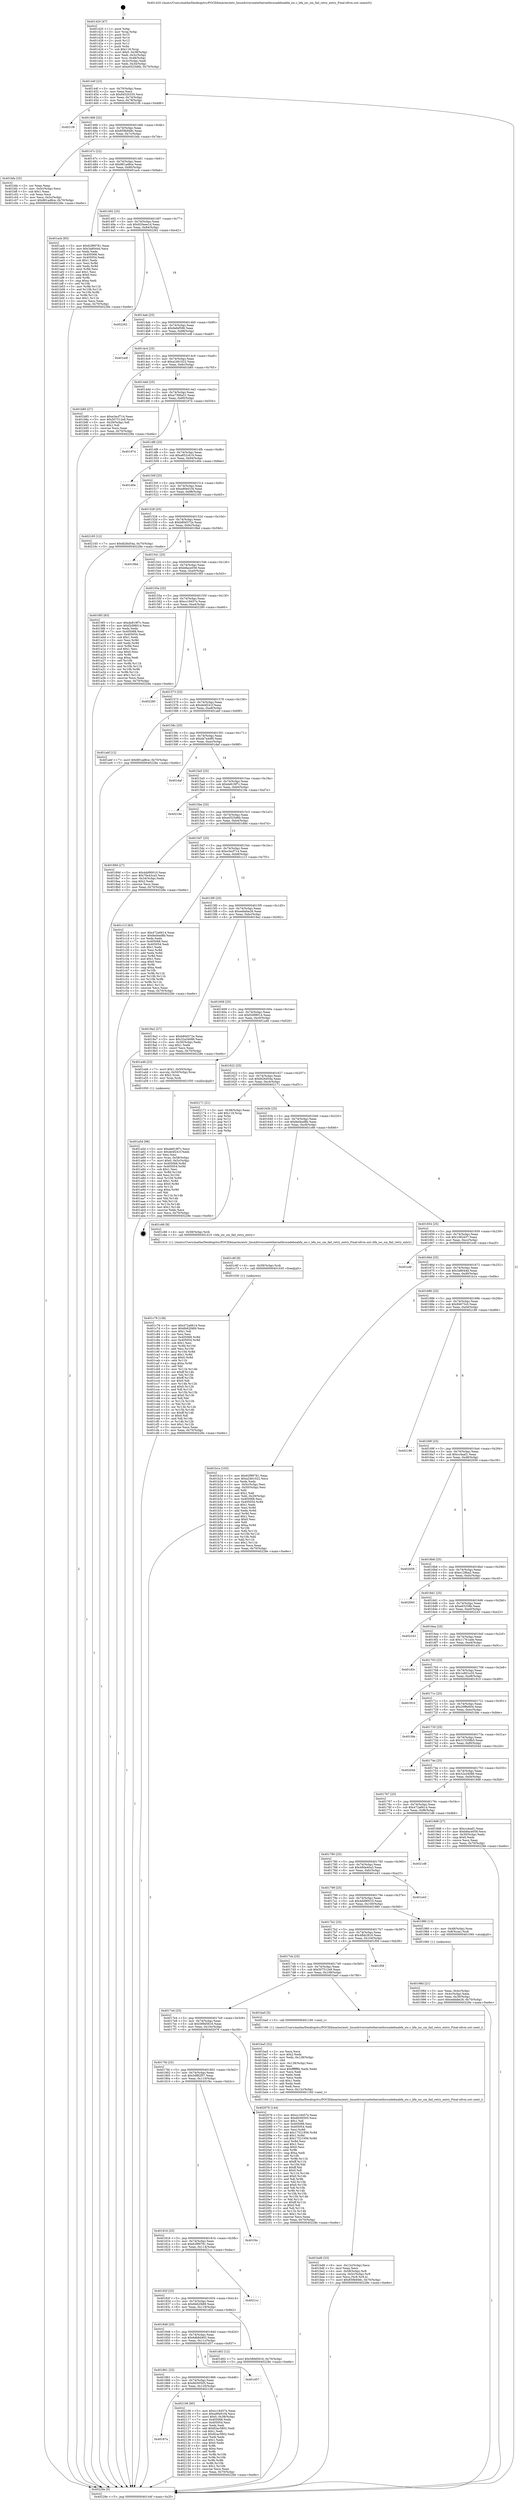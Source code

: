 digraph "0x401420" {
  label = "0x401420 (/mnt/c/Users/mathe/Desktop/tcc/POCII/binaries/extr_linuxdriversnetethernetbrocadebnabfa_ioc.c_bfa_ioc_sm_fail_retry_entry_Final-ollvm.out::main(0))"
  labelloc = "t"
  node[shape=record]

  Entry [label="",width=0.3,height=0.3,shape=circle,fillcolor=black,style=filled]
  "0x40144f" [label="{
     0x40144f [23]\l
     | [instrs]\l
     &nbsp;&nbsp;0x40144f \<+3\>: mov -0x70(%rbp),%eax\l
     &nbsp;&nbsp;0x401452 \<+2\>: mov %eax,%ecx\l
     &nbsp;&nbsp;0x401454 \<+6\>: sub $0x84520335,%ecx\l
     &nbsp;&nbsp;0x40145a \<+3\>: mov %eax,-0x74(%rbp)\l
     &nbsp;&nbsp;0x40145d \<+3\>: mov %ecx,-0x78(%rbp)\l
     &nbsp;&nbsp;0x401460 \<+6\>: je 00000000004021f6 \<main+0xdd6\>\l
  }"]
  "0x4021f6" [label="{
     0x4021f6\l
  }", style=dashed]
  "0x401466" [label="{
     0x401466 [22]\l
     | [instrs]\l
     &nbsp;&nbsp;0x401466 \<+5\>: jmp 000000000040146b \<main+0x4b\>\l
     &nbsp;&nbsp;0x40146b \<+3\>: mov -0x74(%rbp),%eax\l
     &nbsp;&nbsp;0x40146e \<+5\>: sub $0x859b948c,%eax\l
     &nbsp;&nbsp;0x401473 \<+3\>: mov %eax,-0x7c(%rbp)\l
     &nbsp;&nbsp;0x401476 \<+6\>: je 0000000000401bfa \<main+0x7da\>\l
  }"]
  Exit [label="",width=0.3,height=0.3,shape=circle,fillcolor=black,style=filled,peripheries=2]
  "0x401bfa" [label="{
     0x401bfa [25]\l
     | [instrs]\l
     &nbsp;&nbsp;0x401bfa \<+2\>: xor %eax,%eax\l
     &nbsp;&nbsp;0x401bfc \<+3\>: mov -0x5c(%rbp),%ecx\l
     &nbsp;&nbsp;0x401bff \<+3\>: sub $0x1,%eax\l
     &nbsp;&nbsp;0x401c02 \<+2\>: sub %eax,%ecx\l
     &nbsp;&nbsp;0x401c04 \<+3\>: mov %ecx,-0x5c(%rbp)\l
     &nbsp;&nbsp;0x401c07 \<+7\>: movl $0x881ad8ce,-0x70(%rbp)\l
     &nbsp;&nbsp;0x401c0e \<+5\>: jmp 000000000040228e \<main+0xe6e\>\l
  }"]
  "0x40147c" [label="{
     0x40147c [22]\l
     | [instrs]\l
     &nbsp;&nbsp;0x40147c \<+5\>: jmp 0000000000401481 \<main+0x61\>\l
     &nbsp;&nbsp;0x401481 \<+3\>: mov -0x74(%rbp),%eax\l
     &nbsp;&nbsp;0x401484 \<+5\>: sub $0x881ad8ce,%eax\l
     &nbsp;&nbsp;0x401489 \<+3\>: mov %eax,-0x80(%rbp)\l
     &nbsp;&nbsp;0x40148c \<+6\>: je 0000000000401acb \<main+0x6ab\>\l
  }"]
  "0x40187a" [label="{
     0x40187a\l
  }", style=dashed]
  "0x401acb" [label="{
     0x401acb [83]\l
     | [instrs]\l
     &nbsp;&nbsp;0x401acb \<+5\>: mov $0x62f99781,%eax\l
     &nbsp;&nbsp;0x401ad0 \<+5\>: mov $0x3a8044d,%ecx\l
     &nbsp;&nbsp;0x401ad5 \<+2\>: xor %edx,%edx\l
     &nbsp;&nbsp;0x401ad7 \<+7\>: mov 0x405068,%esi\l
     &nbsp;&nbsp;0x401ade \<+7\>: mov 0x405054,%edi\l
     &nbsp;&nbsp;0x401ae5 \<+3\>: sub $0x1,%edx\l
     &nbsp;&nbsp;0x401ae8 \<+3\>: mov %esi,%r8d\l
     &nbsp;&nbsp;0x401aeb \<+3\>: add %edx,%r8d\l
     &nbsp;&nbsp;0x401aee \<+4\>: imul %r8d,%esi\l
     &nbsp;&nbsp;0x401af2 \<+3\>: and $0x1,%esi\l
     &nbsp;&nbsp;0x401af5 \<+3\>: cmp $0x0,%esi\l
     &nbsp;&nbsp;0x401af8 \<+4\>: sete %r9b\l
     &nbsp;&nbsp;0x401afc \<+3\>: cmp $0xa,%edi\l
     &nbsp;&nbsp;0x401aff \<+4\>: setl %r10b\l
     &nbsp;&nbsp;0x401b03 \<+3\>: mov %r9b,%r11b\l
     &nbsp;&nbsp;0x401b06 \<+3\>: and %r10b,%r11b\l
     &nbsp;&nbsp;0x401b09 \<+3\>: xor %r10b,%r9b\l
     &nbsp;&nbsp;0x401b0c \<+3\>: or %r9b,%r11b\l
     &nbsp;&nbsp;0x401b0f \<+4\>: test $0x1,%r11b\l
     &nbsp;&nbsp;0x401b13 \<+3\>: cmovne %ecx,%eax\l
     &nbsp;&nbsp;0x401b16 \<+3\>: mov %eax,-0x70(%rbp)\l
     &nbsp;&nbsp;0x401b19 \<+5\>: jmp 000000000040228e \<main+0xe6e\>\l
  }"]
  "0x401492" [label="{
     0x401492 [25]\l
     | [instrs]\l
     &nbsp;&nbsp;0x401492 \<+5\>: jmp 0000000000401497 \<main+0x77\>\l
     &nbsp;&nbsp;0x401497 \<+3\>: mov -0x74(%rbp),%eax\l
     &nbsp;&nbsp;0x40149a \<+5\>: sub $0x920eee1d,%eax\l
     &nbsp;&nbsp;0x40149f \<+6\>: mov %eax,-0x84(%rbp)\l
     &nbsp;&nbsp;0x4014a5 \<+6\>: je 0000000000402262 \<main+0xe42\>\l
  }"]
  "0x402106" [label="{
     0x402106 [95]\l
     | [instrs]\l
     &nbsp;&nbsp;0x402106 \<+5\>: mov $0xcc18457e,%eax\l
     &nbsp;&nbsp;0x40210b \<+5\>: mov $0xa90e01f4,%ecx\l
     &nbsp;&nbsp;0x402110 \<+7\>: movl $0x0,-0x38(%rbp)\l
     &nbsp;&nbsp;0x402117 \<+7\>: mov 0x405068,%edx\l
     &nbsp;&nbsp;0x40211e \<+7\>: mov 0x405054,%esi\l
     &nbsp;&nbsp;0x402125 \<+2\>: mov %edx,%edi\l
     &nbsp;&nbsp;0x402127 \<+6\>: add $0x82ac5802,%edi\l
     &nbsp;&nbsp;0x40212d \<+3\>: sub $0x1,%edi\l
     &nbsp;&nbsp;0x402130 \<+6\>: sub $0x82ac5802,%edi\l
     &nbsp;&nbsp;0x402136 \<+3\>: imul %edi,%edx\l
     &nbsp;&nbsp;0x402139 \<+3\>: and $0x1,%edx\l
     &nbsp;&nbsp;0x40213c \<+3\>: cmp $0x0,%edx\l
     &nbsp;&nbsp;0x40213f \<+4\>: sete %r8b\l
     &nbsp;&nbsp;0x402143 \<+3\>: cmp $0xa,%esi\l
     &nbsp;&nbsp;0x402146 \<+4\>: setl %r9b\l
     &nbsp;&nbsp;0x40214a \<+3\>: mov %r8b,%r10b\l
     &nbsp;&nbsp;0x40214d \<+3\>: and %r9b,%r10b\l
     &nbsp;&nbsp;0x402150 \<+3\>: xor %r9b,%r8b\l
     &nbsp;&nbsp;0x402153 \<+3\>: or %r8b,%r10b\l
     &nbsp;&nbsp;0x402156 \<+4\>: test $0x1,%r10b\l
     &nbsp;&nbsp;0x40215a \<+3\>: cmovne %ecx,%eax\l
     &nbsp;&nbsp;0x40215d \<+3\>: mov %eax,-0x70(%rbp)\l
     &nbsp;&nbsp;0x402160 \<+5\>: jmp 000000000040228e \<main+0xe6e\>\l
  }"]
  "0x402262" [label="{
     0x402262\l
  }", style=dashed]
  "0x4014ab" [label="{
     0x4014ab [25]\l
     | [instrs]\l
     &nbsp;&nbsp;0x4014ab \<+5\>: jmp 00000000004014b0 \<main+0x90\>\l
     &nbsp;&nbsp;0x4014b0 \<+3\>: mov -0x74(%rbp),%eax\l
     &nbsp;&nbsp;0x4014b3 \<+5\>: sub $0x9efef596,%eax\l
     &nbsp;&nbsp;0x4014b8 \<+6\>: mov %eax,-0x88(%rbp)\l
     &nbsp;&nbsp;0x4014be \<+6\>: je 0000000000401edf \<main+0xabf\>\l
  }"]
  "0x401861" [label="{
     0x401861 [25]\l
     | [instrs]\l
     &nbsp;&nbsp;0x401861 \<+5\>: jmp 0000000000401866 \<main+0x446\>\l
     &nbsp;&nbsp;0x401866 \<+3\>: mov -0x74(%rbp),%eax\l
     &nbsp;&nbsp;0x401869 \<+5\>: sub $0x6fc00505,%eax\l
     &nbsp;&nbsp;0x40186e \<+6\>: mov %eax,-0x120(%rbp)\l
     &nbsp;&nbsp;0x401874 \<+6\>: je 0000000000402106 \<main+0xce6\>\l
  }"]
  "0x401edf" [label="{
     0x401edf\l
  }", style=dashed]
  "0x4014c4" [label="{
     0x4014c4 [25]\l
     | [instrs]\l
     &nbsp;&nbsp;0x4014c4 \<+5\>: jmp 00000000004014c9 \<main+0xa9\>\l
     &nbsp;&nbsp;0x4014c9 \<+3\>: mov -0x74(%rbp),%eax\l
     &nbsp;&nbsp;0x4014cc \<+5\>: sub $0xa2461022,%eax\l
     &nbsp;&nbsp;0x4014d1 \<+6\>: mov %eax,-0x8c(%rbp)\l
     &nbsp;&nbsp;0x4014d7 \<+6\>: je 0000000000401b85 \<main+0x765\>\l
  }"]
  "0x401d57" [label="{
     0x401d57\l
  }", style=dashed]
  "0x401b85" [label="{
     0x401b85 [27]\l
     | [instrs]\l
     &nbsp;&nbsp;0x401b85 \<+5\>: mov $0xe3ecf714,%eax\l
     &nbsp;&nbsp;0x401b8a \<+5\>: mov $0x507512e9,%ecx\l
     &nbsp;&nbsp;0x401b8f \<+3\>: mov -0x29(%rbp),%dl\l
     &nbsp;&nbsp;0x401b92 \<+3\>: test $0x1,%dl\l
     &nbsp;&nbsp;0x401b95 \<+3\>: cmovne %ecx,%eax\l
     &nbsp;&nbsp;0x401b98 \<+3\>: mov %eax,-0x70(%rbp)\l
     &nbsp;&nbsp;0x401b9b \<+5\>: jmp 000000000040228e \<main+0xe6e\>\l
  }"]
  "0x4014dd" [label="{
     0x4014dd [25]\l
     | [instrs]\l
     &nbsp;&nbsp;0x4014dd \<+5\>: jmp 00000000004014e2 \<main+0xc2\>\l
     &nbsp;&nbsp;0x4014e2 \<+3\>: mov -0x74(%rbp),%eax\l
     &nbsp;&nbsp;0x4014e5 \<+5\>: sub $0xa7390a51,%eax\l
     &nbsp;&nbsp;0x4014ea \<+6\>: mov %eax,-0x90(%rbp)\l
     &nbsp;&nbsp;0x4014f0 \<+6\>: je 0000000000401974 \<main+0x554\>\l
  }"]
  "0x401848" [label="{
     0x401848 [25]\l
     | [instrs]\l
     &nbsp;&nbsp;0x401848 \<+5\>: jmp 000000000040184d \<main+0x42d\>\l
     &nbsp;&nbsp;0x40184d \<+3\>: mov -0x74(%rbp),%eax\l
     &nbsp;&nbsp;0x401850 \<+5\>: sub $0x6db8d402,%eax\l
     &nbsp;&nbsp;0x401855 \<+6\>: mov %eax,-0x11c(%rbp)\l
     &nbsp;&nbsp;0x40185b \<+6\>: je 0000000000401d57 \<main+0x937\>\l
  }"]
  "0x401974" [label="{
     0x401974\l
  }", style=dashed]
  "0x4014f6" [label="{
     0x4014f6 [25]\l
     | [instrs]\l
     &nbsp;&nbsp;0x4014f6 \<+5\>: jmp 00000000004014fb \<main+0xdb\>\l
     &nbsp;&nbsp;0x4014fb \<+3\>: mov -0x74(%rbp),%eax\l
     &nbsp;&nbsp;0x4014fe \<+5\>: sub $0xa852c619,%eax\l
     &nbsp;&nbsp;0x401503 \<+6\>: mov %eax,-0x94(%rbp)\l
     &nbsp;&nbsp;0x401509 \<+6\>: je 0000000000401d0e \<main+0x8ee\>\l
  }"]
  "0x401d02" [label="{
     0x401d02 [12]\l
     | [instrs]\l
     &nbsp;&nbsp;0x401d02 \<+7\>: movl $0x589d5616,-0x70(%rbp)\l
     &nbsp;&nbsp;0x401d09 \<+5\>: jmp 000000000040228e \<main+0xe6e\>\l
  }"]
  "0x401d0e" [label="{
     0x401d0e\l
  }", style=dashed]
  "0x40150f" [label="{
     0x40150f [25]\l
     | [instrs]\l
     &nbsp;&nbsp;0x40150f \<+5\>: jmp 0000000000401514 \<main+0xf4\>\l
     &nbsp;&nbsp;0x401514 \<+3\>: mov -0x74(%rbp),%eax\l
     &nbsp;&nbsp;0x401517 \<+5\>: sub $0xa90e01f4,%eax\l
     &nbsp;&nbsp;0x40151c \<+6\>: mov %eax,-0x98(%rbp)\l
     &nbsp;&nbsp;0x401522 \<+6\>: je 0000000000402165 \<main+0xd45\>\l
  }"]
  "0x40182f" [label="{
     0x40182f [25]\l
     | [instrs]\l
     &nbsp;&nbsp;0x40182f \<+5\>: jmp 0000000000401834 \<main+0x414\>\l
     &nbsp;&nbsp;0x401834 \<+3\>: mov -0x74(%rbp),%eax\l
     &nbsp;&nbsp;0x401837 \<+5\>: sub $0x6b62f489,%eax\l
     &nbsp;&nbsp;0x40183c \<+6\>: mov %eax,-0x118(%rbp)\l
     &nbsp;&nbsp;0x401842 \<+6\>: je 0000000000401d02 \<main+0x8e2\>\l
  }"]
  "0x402165" [label="{
     0x402165 [12]\l
     | [instrs]\l
     &nbsp;&nbsp;0x402165 \<+7\>: movl $0xfd26d54a,-0x70(%rbp)\l
     &nbsp;&nbsp;0x40216c \<+5\>: jmp 000000000040228e \<main+0xe6e\>\l
  }"]
  "0x401528" [label="{
     0x401528 [25]\l
     | [instrs]\l
     &nbsp;&nbsp;0x401528 \<+5\>: jmp 000000000040152d \<main+0x10d\>\l
     &nbsp;&nbsp;0x40152d \<+3\>: mov -0x74(%rbp),%eax\l
     &nbsp;&nbsp;0x401530 \<+5\>: sub $0xb80d372e,%eax\l
     &nbsp;&nbsp;0x401535 \<+6\>: mov %eax,-0x9c(%rbp)\l
     &nbsp;&nbsp;0x40153b \<+6\>: je 00000000004019bd \<main+0x59d\>\l
  }"]
  "0x4021cc" [label="{
     0x4021cc\l
  }", style=dashed]
  "0x4019bd" [label="{
     0x4019bd\l
  }", style=dashed]
  "0x401541" [label="{
     0x401541 [25]\l
     | [instrs]\l
     &nbsp;&nbsp;0x401541 \<+5\>: jmp 0000000000401546 \<main+0x126\>\l
     &nbsp;&nbsp;0x401546 \<+3\>: mov -0x74(%rbp),%eax\l
     &nbsp;&nbsp;0x401549 \<+5\>: sub $0xb8ace058,%eax\l
     &nbsp;&nbsp;0x40154e \<+6\>: mov %eax,-0xa0(%rbp)\l
     &nbsp;&nbsp;0x401554 \<+6\>: je 00000000004019f3 \<main+0x5d3\>\l
  }"]
  "0x401816" [label="{
     0x401816 [25]\l
     | [instrs]\l
     &nbsp;&nbsp;0x401816 \<+5\>: jmp 000000000040181b \<main+0x3fb\>\l
     &nbsp;&nbsp;0x40181b \<+3\>: mov -0x74(%rbp),%eax\l
     &nbsp;&nbsp;0x40181e \<+5\>: sub $0x62f99781,%eax\l
     &nbsp;&nbsp;0x401823 \<+6\>: mov %eax,-0x114(%rbp)\l
     &nbsp;&nbsp;0x401829 \<+6\>: je 00000000004021cc \<main+0xdac\>\l
  }"]
  "0x4019f3" [label="{
     0x4019f3 [83]\l
     | [instrs]\l
     &nbsp;&nbsp;0x4019f3 \<+5\>: mov $0xde819f7c,%eax\l
     &nbsp;&nbsp;0x4019f8 \<+5\>: mov $0xf2d98014,%ecx\l
     &nbsp;&nbsp;0x4019fd \<+2\>: xor %edx,%edx\l
     &nbsp;&nbsp;0x4019ff \<+7\>: mov 0x405068,%esi\l
     &nbsp;&nbsp;0x401a06 \<+7\>: mov 0x405054,%edi\l
     &nbsp;&nbsp;0x401a0d \<+3\>: sub $0x1,%edx\l
     &nbsp;&nbsp;0x401a10 \<+3\>: mov %esi,%r8d\l
     &nbsp;&nbsp;0x401a13 \<+3\>: add %edx,%r8d\l
     &nbsp;&nbsp;0x401a16 \<+4\>: imul %r8d,%esi\l
     &nbsp;&nbsp;0x401a1a \<+3\>: and $0x1,%esi\l
     &nbsp;&nbsp;0x401a1d \<+3\>: cmp $0x0,%esi\l
     &nbsp;&nbsp;0x401a20 \<+4\>: sete %r9b\l
     &nbsp;&nbsp;0x401a24 \<+3\>: cmp $0xa,%edi\l
     &nbsp;&nbsp;0x401a27 \<+4\>: setl %r10b\l
     &nbsp;&nbsp;0x401a2b \<+3\>: mov %r9b,%r11b\l
     &nbsp;&nbsp;0x401a2e \<+3\>: and %r10b,%r11b\l
     &nbsp;&nbsp;0x401a31 \<+3\>: xor %r10b,%r9b\l
     &nbsp;&nbsp;0x401a34 \<+3\>: or %r9b,%r11b\l
     &nbsp;&nbsp;0x401a37 \<+4\>: test $0x1,%r11b\l
     &nbsp;&nbsp;0x401a3b \<+3\>: cmovne %ecx,%eax\l
     &nbsp;&nbsp;0x401a3e \<+3\>: mov %eax,-0x70(%rbp)\l
     &nbsp;&nbsp;0x401a41 \<+5\>: jmp 000000000040228e \<main+0xe6e\>\l
  }"]
  "0x40155a" [label="{
     0x40155a [25]\l
     | [instrs]\l
     &nbsp;&nbsp;0x40155a \<+5\>: jmp 000000000040155f \<main+0x13f\>\l
     &nbsp;&nbsp;0x40155f \<+3\>: mov -0x74(%rbp),%eax\l
     &nbsp;&nbsp;0x401562 \<+5\>: sub $0xcc18457e,%eax\l
     &nbsp;&nbsp;0x401567 \<+6\>: mov %eax,-0xa4(%rbp)\l
     &nbsp;&nbsp;0x40156d \<+6\>: je 0000000000402280 \<main+0xe60\>\l
  }"]
  "0x401f4c" [label="{
     0x401f4c\l
  }", style=dashed]
  "0x402280" [label="{
     0x402280\l
  }", style=dashed]
  "0x401573" [label="{
     0x401573 [25]\l
     | [instrs]\l
     &nbsp;&nbsp;0x401573 \<+5\>: jmp 0000000000401578 \<main+0x158\>\l
     &nbsp;&nbsp;0x401578 \<+3\>: mov -0x74(%rbp),%eax\l
     &nbsp;&nbsp;0x40157b \<+5\>: sub $0xde4f241f,%eax\l
     &nbsp;&nbsp;0x401580 \<+6\>: mov %eax,-0xa8(%rbp)\l
     &nbsp;&nbsp;0x401586 \<+6\>: je 0000000000401abf \<main+0x69f\>\l
  }"]
  "0x4017fd" [label="{
     0x4017fd [25]\l
     | [instrs]\l
     &nbsp;&nbsp;0x4017fd \<+5\>: jmp 0000000000401802 \<main+0x3e2\>\l
     &nbsp;&nbsp;0x401802 \<+3\>: mov -0x74(%rbp),%eax\l
     &nbsp;&nbsp;0x401805 \<+5\>: sub $0x5df92f57,%eax\l
     &nbsp;&nbsp;0x40180a \<+6\>: mov %eax,-0x110(%rbp)\l
     &nbsp;&nbsp;0x401810 \<+6\>: je 0000000000401f4c \<main+0xb2c\>\l
  }"]
  "0x401abf" [label="{
     0x401abf [12]\l
     | [instrs]\l
     &nbsp;&nbsp;0x401abf \<+7\>: movl $0x881ad8ce,-0x70(%rbp)\l
     &nbsp;&nbsp;0x401ac6 \<+5\>: jmp 000000000040228e \<main+0xe6e\>\l
  }"]
  "0x40158c" [label="{
     0x40158c [25]\l
     | [instrs]\l
     &nbsp;&nbsp;0x40158c \<+5\>: jmp 0000000000401591 \<main+0x171\>\l
     &nbsp;&nbsp;0x401591 \<+3\>: mov -0x74(%rbp),%eax\l
     &nbsp;&nbsp;0x401594 \<+5\>: sub $0xde7a4df0,%eax\l
     &nbsp;&nbsp;0x401599 \<+6\>: mov %eax,-0xac(%rbp)\l
     &nbsp;&nbsp;0x40159f \<+6\>: je 0000000000401daf \<main+0x98f\>\l
  }"]
  "0x402076" [label="{
     0x402076 [144]\l
     | [instrs]\l
     &nbsp;&nbsp;0x402076 \<+5\>: mov $0xcc18457e,%eax\l
     &nbsp;&nbsp;0x40207b \<+5\>: mov $0x6fc00505,%ecx\l
     &nbsp;&nbsp;0x402080 \<+2\>: mov $0x1,%dl\l
     &nbsp;&nbsp;0x402082 \<+7\>: mov 0x405068,%esi\l
     &nbsp;&nbsp;0x402089 \<+7\>: mov 0x405054,%edi\l
     &nbsp;&nbsp;0x402090 \<+3\>: mov %esi,%r8d\l
     &nbsp;&nbsp;0x402093 \<+7\>: add $0x17521956,%r8d\l
     &nbsp;&nbsp;0x40209a \<+4\>: sub $0x1,%r8d\l
     &nbsp;&nbsp;0x40209e \<+7\>: sub $0x17521956,%r8d\l
     &nbsp;&nbsp;0x4020a5 \<+4\>: imul %r8d,%esi\l
     &nbsp;&nbsp;0x4020a9 \<+3\>: and $0x1,%esi\l
     &nbsp;&nbsp;0x4020ac \<+3\>: cmp $0x0,%esi\l
     &nbsp;&nbsp;0x4020af \<+4\>: sete %r9b\l
     &nbsp;&nbsp;0x4020b3 \<+3\>: cmp $0xa,%edi\l
     &nbsp;&nbsp;0x4020b6 \<+4\>: setl %r10b\l
     &nbsp;&nbsp;0x4020ba \<+3\>: mov %r9b,%r11b\l
     &nbsp;&nbsp;0x4020bd \<+4\>: xor $0xff,%r11b\l
     &nbsp;&nbsp;0x4020c1 \<+3\>: mov %r10b,%bl\l
     &nbsp;&nbsp;0x4020c4 \<+3\>: xor $0xff,%bl\l
     &nbsp;&nbsp;0x4020c7 \<+3\>: xor $0x0,%dl\l
     &nbsp;&nbsp;0x4020ca \<+3\>: mov %r11b,%r14b\l
     &nbsp;&nbsp;0x4020cd \<+4\>: and $0x0,%r14b\l
     &nbsp;&nbsp;0x4020d1 \<+3\>: and %dl,%r9b\l
     &nbsp;&nbsp;0x4020d4 \<+3\>: mov %bl,%r15b\l
     &nbsp;&nbsp;0x4020d7 \<+4\>: and $0x0,%r15b\l
     &nbsp;&nbsp;0x4020db \<+3\>: and %dl,%r10b\l
     &nbsp;&nbsp;0x4020de \<+3\>: or %r9b,%r14b\l
     &nbsp;&nbsp;0x4020e1 \<+3\>: or %r10b,%r15b\l
     &nbsp;&nbsp;0x4020e4 \<+3\>: xor %r15b,%r14b\l
     &nbsp;&nbsp;0x4020e7 \<+3\>: or %bl,%r11b\l
     &nbsp;&nbsp;0x4020ea \<+4\>: xor $0xff,%r11b\l
     &nbsp;&nbsp;0x4020ee \<+3\>: or $0x0,%dl\l
     &nbsp;&nbsp;0x4020f1 \<+3\>: and %dl,%r11b\l
     &nbsp;&nbsp;0x4020f4 \<+3\>: or %r11b,%r14b\l
     &nbsp;&nbsp;0x4020f7 \<+4\>: test $0x1,%r14b\l
     &nbsp;&nbsp;0x4020fb \<+3\>: cmovne %ecx,%eax\l
     &nbsp;&nbsp;0x4020fe \<+3\>: mov %eax,-0x70(%rbp)\l
     &nbsp;&nbsp;0x402101 \<+5\>: jmp 000000000040228e \<main+0xe6e\>\l
  }"]
  "0x401daf" [label="{
     0x401daf\l
  }", style=dashed]
  "0x4015a5" [label="{
     0x4015a5 [25]\l
     | [instrs]\l
     &nbsp;&nbsp;0x4015a5 \<+5\>: jmp 00000000004015aa \<main+0x18a\>\l
     &nbsp;&nbsp;0x4015aa \<+3\>: mov -0x74(%rbp),%eax\l
     &nbsp;&nbsp;0x4015ad \<+5\>: sub $0xde819f7c,%eax\l
     &nbsp;&nbsp;0x4015b2 \<+6\>: mov %eax,-0xb0(%rbp)\l
     &nbsp;&nbsp;0x4015b8 \<+6\>: je 000000000040219e \<main+0xd7e\>\l
  }"]
  "0x401c78" [label="{
     0x401c78 [138]\l
     | [instrs]\l
     &nbsp;&nbsp;0x401c78 \<+5\>: mov $0x472a6614,%eax\l
     &nbsp;&nbsp;0x401c7d \<+5\>: mov $0x6b62f489,%ecx\l
     &nbsp;&nbsp;0x401c82 \<+2\>: mov $0x1,%dl\l
     &nbsp;&nbsp;0x401c84 \<+2\>: xor %esi,%esi\l
     &nbsp;&nbsp;0x401c86 \<+8\>: mov 0x405068,%r8d\l
     &nbsp;&nbsp;0x401c8e \<+8\>: mov 0x405054,%r9d\l
     &nbsp;&nbsp;0x401c96 \<+3\>: sub $0x1,%esi\l
     &nbsp;&nbsp;0x401c99 \<+3\>: mov %r8d,%r10d\l
     &nbsp;&nbsp;0x401c9c \<+3\>: add %esi,%r10d\l
     &nbsp;&nbsp;0x401c9f \<+4\>: imul %r10d,%r8d\l
     &nbsp;&nbsp;0x401ca3 \<+4\>: and $0x1,%r8d\l
     &nbsp;&nbsp;0x401ca7 \<+4\>: cmp $0x0,%r8d\l
     &nbsp;&nbsp;0x401cab \<+4\>: sete %r11b\l
     &nbsp;&nbsp;0x401caf \<+4\>: cmp $0xa,%r9d\l
     &nbsp;&nbsp;0x401cb3 \<+3\>: setl %bl\l
     &nbsp;&nbsp;0x401cb6 \<+3\>: mov %r11b,%r14b\l
     &nbsp;&nbsp;0x401cb9 \<+4\>: xor $0xff,%r14b\l
     &nbsp;&nbsp;0x401cbd \<+3\>: mov %bl,%r15b\l
     &nbsp;&nbsp;0x401cc0 \<+4\>: xor $0xff,%r15b\l
     &nbsp;&nbsp;0x401cc4 \<+3\>: xor $0x0,%dl\l
     &nbsp;&nbsp;0x401cc7 \<+3\>: mov %r14b,%r12b\l
     &nbsp;&nbsp;0x401cca \<+4\>: and $0x0,%r12b\l
     &nbsp;&nbsp;0x401cce \<+3\>: and %dl,%r11b\l
     &nbsp;&nbsp;0x401cd1 \<+3\>: mov %r15b,%r13b\l
     &nbsp;&nbsp;0x401cd4 \<+4\>: and $0x0,%r13b\l
     &nbsp;&nbsp;0x401cd8 \<+2\>: and %dl,%bl\l
     &nbsp;&nbsp;0x401cda \<+3\>: or %r11b,%r12b\l
     &nbsp;&nbsp;0x401cdd \<+3\>: or %bl,%r13b\l
     &nbsp;&nbsp;0x401ce0 \<+3\>: xor %r13b,%r12b\l
     &nbsp;&nbsp;0x401ce3 \<+3\>: or %r15b,%r14b\l
     &nbsp;&nbsp;0x401ce6 \<+4\>: xor $0xff,%r14b\l
     &nbsp;&nbsp;0x401cea \<+3\>: or $0x0,%dl\l
     &nbsp;&nbsp;0x401ced \<+3\>: and %dl,%r14b\l
     &nbsp;&nbsp;0x401cf0 \<+3\>: or %r14b,%r12b\l
     &nbsp;&nbsp;0x401cf3 \<+4\>: test $0x1,%r12b\l
     &nbsp;&nbsp;0x401cf7 \<+3\>: cmovne %ecx,%eax\l
     &nbsp;&nbsp;0x401cfa \<+3\>: mov %eax,-0x70(%rbp)\l
     &nbsp;&nbsp;0x401cfd \<+5\>: jmp 000000000040228e \<main+0xe6e\>\l
  }"]
  "0x40219e" [label="{
     0x40219e\l
  }", style=dashed]
  "0x4015be" [label="{
     0x4015be [25]\l
     | [instrs]\l
     &nbsp;&nbsp;0x4015be \<+5\>: jmp 00000000004015c3 \<main+0x1a3\>\l
     &nbsp;&nbsp;0x4015c3 \<+3\>: mov -0x74(%rbp),%eax\l
     &nbsp;&nbsp;0x4015c6 \<+5\>: sub $0xe0525d6b,%eax\l
     &nbsp;&nbsp;0x4015cb \<+6\>: mov %eax,-0xb4(%rbp)\l
     &nbsp;&nbsp;0x4015d1 \<+6\>: je 000000000040189d \<main+0x47d\>\l
  }"]
  "0x401c6f" [label="{
     0x401c6f [9]\l
     | [instrs]\l
     &nbsp;&nbsp;0x401c6f \<+4\>: mov -0x58(%rbp),%rdi\l
     &nbsp;&nbsp;0x401c73 \<+5\>: call 0000000000401030 \<free@plt\>\l
     | [calls]\l
     &nbsp;&nbsp;0x401030 \{1\} (unknown)\l
  }"]
  "0x40189d" [label="{
     0x40189d [27]\l
     | [instrs]\l
     &nbsp;&nbsp;0x40189d \<+5\>: mov $0x4dd90010,%eax\l
     &nbsp;&nbsp;0x4018a2 \<+5\>: mov $0x76e43ca5,%ecx\l
     &nbsp;&nbsp;0x4018a7 \<+3\>: mov -0x34(%rbp),%edx\l
     &nbsp;&nbsp;0x4018aa \<+3\>: cmp $0x2,%edx\l
     &nbsp;&nbsp;0x4018ad \<+3\>: cmovne %ecx,%eax\l
     &nbsp;&nbsp;0x4018b0 \<+3\>: mov %eax,-0x70(%rbp)\l
     &nbsp;&nbsp;0x4018b3 \<+5\>: jmp 000000000040228e \<main+0xe6e\>\l
  }"]
  "0x4015d7" [label="{
     0x4015d7 [25]\l
     | [instrs]\l
     &nbsp;&nbsp;0x4015d7 \<+5\>: jmp 00000000004015dc \<main+0x1bc\>\l
     &nbsp;&nbsp;0x4015dc \<+3\>: mov -0x74(%rbp),%eax\l
     &nbsp;&nbsp;0x4015df \<+5\>: sub $0xe3ecf714,%eax\l
     &nbsp;&nbsp;0x4015e4 \<+6\>: mov %eax,-0xb8(%rbp)\l
     &nbsp;&nbsp;0x4015ea \<+6\>: je 0000000000401c13 \<main+0x7f3\>\l
  }"]
  "0x40228e" [label="{
     0x40228e [5]\l
     | [instrs]\l
     &nbsp;&nbsp;0x40228e \<+5\>: jmp 000000000040144f \<main+0x2f\>\l
  }"]
  "0x401420" [label="{
     0x401420 [47]\l
     | [instrs]\l
     &nbsp;&nbsp;0x401420 \<+1\>: push %rbp\l
     &nbsp;&nbsp;0x401421 \<+3\>: mov %rsp,%rbp\l
     &nbsp;&nbsp;0x401424 \<+2\>: push %r15\l
     &nbsp;&nbsp;0x401426 \<+2\>: push %r14\l
     &nbsp;&nbsp;0x401428 \<+2\>: push %r13\l
     &nbsp;&nbsp;0x40142a \<+2\>: push %r12\l
     &nbsp;&nbsp;0x40142c \<+1\>: push %rbx\l
     &nbsp;&nbsp;0x40142d \<+7\>: sub $0x118,%rsp\l
     &nbsp;&nbsp;0x401434 \<+7\>: movl $0x0,-0x38(%rbp)\l
     &nbsp;&nbsp;0x40143b \<+3\>: mov %edi,-0x3c(%rbp)\l
     &nbsp;&nbsp;0x40143e \<+4\>: mov %rsi,-0x48(%rbp)\l
     &nbsp;&nbsp;0x401442 \<+3\>: mov -0x3c(%rbp),%edi\l
     &nbsp;&nbsp;0x401445 \<+3\>: mov %edi,-0x34(%rbp)\l
     &nbsp;&nbsp;0x401448 \<+7\>: movl $0xe0525d6b,-0x70(%rbp)\l
  }"]
  "0x401bd9" [label="{
     0x401bd9 [33]\l
     | [instrs]\l
     &nbsp;&nbsp;0x401bd9 \<+6\>: mov -0x12c(%rbp),%ecx\l
     &nbsp;&nbsp;0x401bdf \<+3\>: imul %eax,%ecx\l
     &nbsp;&nbsp;0x401be2 \<+4\>: mov -0x58(%rbp),%r8\l
     &nbsp;&nbsp;0x401be6 \<+4\>: movslq -0x5c(%rbp),%r9\l
     &nbsp;&nbsp;0x401bea \<+4\>: mov %ecx,(%r8,%r9,4)\l
     &nbsp;&nbsp;0x401bee \<+7\>: movl $0x859b948c,-0x70(%rbp)\l
     &nbsp;&nbsp;0x401bf5 \<+5\>: jmp 000000000040228e \<main+0xe6e\>\l
  }"]
  "0x401c13" [label="{
     0x401c13 [83]\l
     | [instrs]\l
     &nbsp;&nbsp;0x401c13 \<+5\>: mov $0x472a6614,%eax\l
     &nbsp;&nbsp;0x401c18 \<+5\>: mov $0xfed4ed8b,%ecx\l
     &nbsp;&nbsp;0x401c1d \<+2\>: xor %edx,%edx\l
     &nbsp;&nbsp;0x401c1f \<+7\>: mov 0x405068,%esi\l
     &nbsp;&nbsp;0x401c26 \<+7\>: mov 0x405054,%edi\l
     &nbsp;&nbsp;0x401c2d \<+3\>: sub $0x1,%edx\l
     &nbsp;&nbsp;0x401c30 \<+3\>: mov %esi,%r8d\l
     &nbsp;&nbsp;0x401c33 \<+3\>: add %edx,%r8d\l
     &nbsp;&nbsp;0x401c36 \<+4\>: imul %r8d,%esi\l
     &nbsp;&nbsp;0x401c3a \<+3\>: and $0x1,%esi\l
     &nbsp;&nbsp;0x401c3d \<+3\>: cmp $0x0,%esi\l
     &nbsp;&nbsp;0x401c40 \<+4\>: sete %r9b\l
     &nbsp;&nbsp;0x401c44 \<+3\>: cmp $0xa,%edi\l
     &nbsp;&nbsp;0x401c47 \<+4\>: setl %r10b\l
     &nbsp;&nbsp;0x401c4b \<+3\>: mov %r9b,%r11b\l
     &nbsp;&nbsp;0x401c4e \<+3\>: and %r10b,%r11b\l
     &nbsp;&nbsp;0x401c51 \<+3\>: xor %r10b,%r9b\l
     &nbsp;&nbsp;0x401c54 \<+3\>: or %r9b,%r11b\l
     &nbsp;&nbsp;0x401c57 \<+4\>: test $0x1,%r11b\l
     &nbsp;&nbsp;0x401c5b \<+3\>: cmovne %ecx,%eax\l
     &nbsp;&nbsp;0x401c5e \<+3\>: mov %eax,-0x70(%rbp)\l
     &nbsp;&nbsp;0x401c61 \<+5\>: jmp 000000000040228e \<main+0xe6e\>\l
  }"]
  "0x4015f0" [label="{
     0x4015f0 [25]\l
     | [instrs]\l
     &nbsp;&nbsp;0x4015f0 \<+5\>: jmp 00000000004015f5 \<main+0x1d5\>\l
     &nbsp;&nbsp;0x4015f5 \<+3\>: mov -0x74(%rbp),%eax\l
     &nbsp;&nbsp;0x4015f8 \<+5\>: sub $0xeebbbe26,%eax\l
     &nbsp;&nbsp;0x4015fd \<+6\>: mov %eax,-0xbc(%rbp)\l
     &nbsp;&nbsp;0x401603 \<+6\>: je 00000000004019a2 \<main+0x582\>\l
  }"]
  "0x401ba5" [label="{
     0x401ba5 [52]\l
     | [instrs]\l
     &nbsp;&nbsp;0x401ba5 \<+2\>: xor %ecx,%ecx\l
     &nbsp;&nbsp;0x401ba7 \<+5\>: mov $0x2,%edx\l
     &nbsp;&nbsp;0x401bac \<+6\>: mov %edx,-0x128(%rbp)\l
     &nbsp;&nbsp;0x401bb2 \<+1\>: cltd\l
     &nbsp;&nbsp;0x401bb3 \<+6\>: mov -0x128(%rbp),%esi\l
     &nbsp;&nbsp;0x401bb9 \<+2\>: idiv %esi\l
     &nbsp;&nbsp;0x401bbb \<+6\>: imul $0xfffffffe,%edx,%edx\l
     &nbsp;&nbsp;0x401bc1 \<+2\>: mov %ecx,%edi\l
     &nbsp;&nbsp;0x401bc3 \<+2\>: sub %edx,%edi\l
     &nbsp;&nbsp;0x401bc5 \<+2\>: mov %ecx,%edx\l
     &nbsp;&nbsp;0x401bc7 \<+3\>: sub $0x1,%edx\l
     &nbsp;&nbsp;0x401bca \<+2\>: add %edx,%edi\l
     &nbsp;&nbsp;0x401bcc \<+2\>: sub %edi,%ecx\l
     &nbsp;&nbsp;0x401bce \<+6\>: mov %ecx,-0x12c(%rbp)\l
     &nbsp;&nbsp;0x401bd4 \<+5\>: call 0000000000401160 \<next_i\>\l
     | [calls]\l
     &nbsp;&nbsp;0x401160 \{1\} (/mnt/c/Users/mathe/Desktop/tcc/POCII/binaries/extr_linuxdriversnetethernetbrocadebnabfa_ioc.c_bfa_ioc_sm_fail_retry_entry_Final-ollvm.out::next_i)\l
  }"]
  "0x4019a2" [label="{
     0x4019a2 [27]\l
     | [instrs]\l
     &nbsp;&nbsp;0x4019a2 \<+5\>: mov $0xb80d372e,%eax\l
     &nbsp;&nbsp;0x4019a7 \<+5\>: mov $0x32a34086,%ecx\l
     &nbsp;&nbsp;0x4019ac \<+3\>: mov -0x30(%rbp),%edx\l
     &nbsp;&nbsp;0x4019af \<+3\>: cmp $0x1,%edx\l
     &nbsp;&nbsp;0x4019b2 \<+3\>: cmovl %ecx,%eax\l
     &nbsp;&nbsp;0x4019b5 \<+3\>: mov %eax,-0x70(%rbp)\l
     &nbsp;&nbsp;0x4019b8 \<+5\>: jmp 000000000040228e \<main+0xe6e\>\l
  }"]
  "0x401609" [label="{
     0x401609 [25]\l
     | [instrs]\l
     &nbsp;&nbsp;0x401609 \<+5\>: jmp 000000000040160e \<main+0x1ee\>\l
     &nbsp;&nbsp;0x40160e \<+3\>: mov -0x74(%rbp),%eax\l
     &nbsp;&nbsp;0x401611 \<+5\>: sub $0xf2d98014,%eax\l
     &nbsp;&nbsp;0x401616 \<+6\>: mov %eax,-0xc0(%rbp)\l
     &nbsp;&nbsp;0x40161c \<+6\>: je 0000000000401a46 \<main+0x626\>\l
  }"]
  "0x4017e4" [label="{
     0x4017e4 [25]\l
     | [instrs]\l
     &nbsp;&nbsp;0x4017e4 \<+5\>: jmp 00000000004017e9 \<main+0x3c9\>\l
     &nbsp;&nbsp;0x4017e9 \<+3\>: mov -0x74(%rbp),%eax\l
     &nbsp;&nbsp;0x4017ec \<+5\>: sub $0x589d5616,%eax\l
     &nbsp;&nbsp;0x4017f1 \<+6\>: mov %eax,-0x10c(%rbp)\l
     &nbsp;&nbsp;0x4017f7 \<+6\>: je 0000000000402076 \<main+0xc56\>\l
  }"]
  "0x401a46" [label="{
     0x401a46 [23]\l
     | [instrs]\l
     &nbsp;&nbsp;0x401a46 \<+7\>: movl $0x1,-0x50(%rbp)\l
     &nbsp;&nbsp;0x401a4d \<+4\>: movslq -0x50(%rbp),%rax\l
     &nbsp;&nbsp;0x401a51 \<+4\>: shl $0x2,%rax\l
     &nbsp;&nbsp;0x401a55 \<+3\>: mov %rax,%rdi\l
     &nbsp;&nbsp;0x401a58 \<+5\>: call 0000000000401050 \<malloc@plt\>\l
     | [calls]\l
     &nbsp;&nbsp;0x401050 \{1\} (unknown)\l
  }"]
  "0x401622" [label="{
     0x401622 [25]\l
     | [instrs]\l
     &nbsp;&nbsp;0x401622 \<+5\>: jmp 0000000000401627 \<main+0x207\>\l
     &nbsp;&nbsp;0x401627 \<+3\>: mov -0x74(%rbp),%eax\l
     &nbsp;&nbsp;0x40162a \<+5\>: sub $0xfd26d54a,%eax\l
     &nbsp;&nbsp;0x40162f \<+6\>: mov %eax,-0xc4(%rbp)\l
     &nbsp;&nbsp;0x401635 \<+6\>: je 0000000000402171 \<main+0xd51\>\l
  }"]
  "0x401ba0" [label="{
     0x401ba0 [5]\l
     | [instrs]\l
     &nbsp;&nbsp;0x401ba0 \<+5\>: call 0000000000401160 \<next_i\>\l
     | [calls]\l
     &nbsp;&nbsp;0x401160 \{1\} (/mnt/c/Users/mathe/Desktop/tcc/POCII/binaries/extr_linuxdriversnetethernetbrocadebnabfa_ioc.c_bfa_ioc_sm_fail_retry_entry_Final-ollvm.out::next_i)\l
  }"]
  "0x402171" [label="{
     0x402171 [21]\l
     | [instrs]\l
     &nbsp;&nbsp;0x402171 \<+3\>: mov -0x38(%rbp),%eax\l
     &nbsp;&nbsp;0x402174 \<+7\>: add $0x118,%rsp\l
     &nbsp;&nbsp;0x40217b \<+1\>: pop %rbx\l
     &nbsp;&nbsp;0x40217c \<+2\>: pop %r12\l
     &nbsp;&nbsp;0x40217e \<+2\>: pop %r13\l
     &nbsp;&nbsp;0x402180 \<+2\>: pop %r14\l
     &nbsp;&nbsp;0x402182 \<+2\>: pop %r15\l
     &nbsp;&nbsp;0x402184 \<+1\>: pop %rbp\l
     &nbsp;&nbsp;0x402185 \<+1\>: ret\l
  }"]
  "0x40163b" [label="{
     0x40163b [25]\l
     | [instrs]\l
     &nbsp;&nbsp;0x40163b \<+5\>: jmp 0000000000401640 \<main+0x220\>\l
     &nbsp;&nbsp;0x401640 \<+3\>: mov -0x74(%rbp),%eax\l
     &nbsp;&nbsp;0x401643 \<+5\>: sub $0xfed4ed8b,%eax\l
     &nbsp;&nbsp;0x401648 \<+6\>: mov %eax,-0xc8(%rbp)\l
     &nbsp;&nbsp;0x40164e \<+6\>: je 0000000000401c66 \<main+0x846\>\l
  }"]
  "0x4017cb" [label="{
     0x4017cb [25]\l
     | [instrs]\l
     &nbsp;&nbsp;0x4017cb \<+5\>: jmp 00000000004017d0 \<main+0x3b0\>\l
     &nbsp;&nbsp;0x4017d0 \<+3\>: mov -0x74(%rbp),%eax\l
     &nbsp;&nbsp;0x4017d3 \<+5\>: sub $0x507512e9,%eax\l
     &nbsp;&nbsp;0x4017d8 \<+6\>: mov %eax,-0x108(%rbp)\l
     &nbsp;&nbsp;0x4017de \<+6\>: je 0000000000401ba0 \<main+0x780\>\l
  }"]
  "0x401c66" [label="{
     0x401c66 [9]\l
     | [instrs]\l
     &nbsp;&nbsp;0x401c66 \<+4\>: mov -0x58(%rbp),%rdi\l
     &nbsp;&nbsp;0x401c6a \<+5\>: call 0000000000401410 \<bfa_ioc_sm_fail_retry_entry\>\l
     | [calls]\l
     &nbsp;&nbsp;0x401410 \{1\} (/mnt/c/Users/mathe/Desktop/tcc/POCII/binaries/extr_linuxdriversnetethernetbrocadebnabfa_ioc.c_bfa_ioc_sm_fail_retry_entry_Final-ollvm.out::bfa_ioc_sm_fail_retry_entry)\l
  }"]
  "0x401654" [label="{
     0x401654 [25]\l
     | [instrs]\l
     &nbsp;&nbsp;0x401654 \<+5\>: jmp 0000000000401659 \<main+0x239\>\l
     &nbsp;&nbsp;0x401659 \<+3\>: mov -0x74(%rbp),%eax\l
     &nbsp;&nbsp;0x40165c \<+5\>: sub $0x1062d37,%eax\l
     &nbsp;&nbsp;0x401661 \<+6\>: mov %eax,-0xcc(%rbp)\l
     &nbsp;&nbsp;0x401667 \<+6\>: je 0000000000401e4f \<main+0xa2f\>\l
  }"]
  "0x401f58" [label="{
     0x401f58\l
  }", style=dashed]
  "0x401e4f" [label="{
     0x401e4f\l
  }", style=dashed]
  "0x40166d" [label="{
     0x40166d [25]\l
     | [instrs]\l
     &nbsp;&nbsp;0x40166d \<+5\>: jmp 0000000000401672 \<main+0x252\>\l
     &nbsp;&nbsp;0x401672 \<+3\>: mov -0x74(%rbp),%eax\l
     &nbsp;&nbsp;0x401675 \<+5\>: sub $0x3a8044d,%eax\l
     &nbsp;&nbsp;0x40167a \<+6\>: mov %eax,-0xd0(%rbp)\l
     &nbsp;&nbsp;0x401680 \<+6\>: je 0000000000401b1e \<main+0x6fe\>\l
  }"]
  "0x401a5d" [label="{
     0x401a5d [98]\l
     | [instrs]\l
     &nbsp;&nbsp;0x401a5d \<+5\>: mov $0xde819f7c,%ecx\l
     &nbsp;&nbsp;0x401a62 \<+5\>: mov $0xde4f241f,%edx\l
     &nbsp;&nbsp;0x401a67 \<+2\>: xor %esi,%esi\l
     &nbsp;&nbsp;0x401a69 \<+4\>: mov %rax,-0x58(%rbp)\l
     &nbsp;&nbsp;0x401a6d \<+7\>: movl $0x0,-0x5c(%rbp)\l
     &nbsp;&nbsp;0x401a74 \<+8\>: mov 0x405068,%r8d\l
     &nbsp;&nbsp;0x401a7c \<+8\>: mov 0x405054,%r9d\l
     &nbsp;&nbsp;0x401a84 \<+3\>: sub $0x1,%esi\l
     &nbsp;&nbsp;0x401a87 \<+3\>: mov %r8d,%r10d\l
     &nbsp;&nbsp;0x401a8a \<+3\>: add %esi,%r10d\l
     &nbsp;&nbsp;0x401a8d \<+4\>: imul %r10d,%r8d\l
     &nbsp;&nbsp;0x401a91 \<+4\>: and $0x1,%r8d\l
     &nbsp;&nbsp;0x401a95 \<+4\>: cmp $0x0,%r8d\l
     &nbsp;&nbsp;0x401a99 \<+4\>: sete %r11b\l
     &nbsp;&nbsp;0x401a9d \<+4\>: cmp $0xa,%r9d\l
     &nbsp;&nbsp;0x401aa1 \<+3\>: setl %bl\l
     &nbsp;&nbsp;0x401aa4 \<+3\>: mov %r11b,%r14b\l
     &nbsp;&nbsp;0x401aa7 \<+3\>: and %bl,%r14b\l
     &nbsp;&nbsp;0x401aaa \<+3\>: xor %bl,%r11b\l
     &nbsp;&nbsp;0x401aad \<+3\>: or %r11b,%r14b\l
     &nbsp;&nbsp;0x401ab0 \<+4\>: test $0x1,%r14b\l
     &nbsp;&nbsp;0x401ab4 \<+3\>: cmovne %edx,%ecx\l
     &nbsp;&nbsp;0x401ab7 \<+3\>: mov %ecx,-0x70(%rbp)\l
     &nbsp;&nbsp;0x401aba \<+5\>: jmp 000000000040228e \<main+0xe6e\>\l
  }"]
  "0x401b1e" [label="{
     0x401b1e [103]\l
     | [instrs]\l
     &nbsp;&nbsp;0x401b1e \<+5\>: mov $0x62f99781,%eax\l
     &nbsp;&nbsp;0x401b23 \<+5\>: mov $0xa2461022,%ecx\l
     &nbsp;&nbsp;0x401b28 \<+2\>: xor %edx,%edx\l
     &nbsp;&nbsp;0x401b2a \<+3\>: mov -0x5c(%rbp),%esi\l
     &nbsp;&nbsp;0x401b2d \<+3\>: cmp -0x50(%rbp),%esi\l
     &nbsp;&nbsp;0x401b30 \<+4\>: setl %dil\l
     &nbsp;&nbsp;0x401b34 \<+4\>: and $0x1,%dil\l
     &nbsp;&nbsp;0x401b38 \<+4\>: mov %dil,-0x29(%rbp)\l
     &nbsp;&nbsp;0x401b3c \<+7\>: mov 0x405068,%esi\l
     &nbsp;&nbsp;0x401b43 \<+8\>: mov 0x405054,%r8d\l
     &nbsp;&nbsp;0x401b4b \<+3\>: sub $0x1,%edx\l
     &nbsp;&nbsp;0x401b4e \<+3\>: mov %esi,%r9d\l
     &nbsp;&nbsp;0x401b51 \<+3\>: add %edx,%r9d\l
     &nbsp;&nbsp;0x401b54 \<+4\>: imul %r9d,%esi\l
     &nbsp;&nbsp;0x401b58 \<+3\>: and $0x1,%esi\l
     &nbsp;&nbsp;0x401b5b \<+3\>: cmp $0x0,%esi\l
     &nbsp;&nbsp;0x401b5e \<+4\>: sete %dil\l
     &nbsp;&nbsp;0x401b62 \<+4\>: cmp $0xa,%r8d\l
     &nbsp;&nbsp;0x401b66 \<+4\>: setl %r10b\l
     &nbsp;&nbsp;0x401b6a \<+3\>: mov %dil,%r11b\l
     &nbsp;&nbsp;0x401b6d \<+3\>: and %r10b,%r11b\l
     &nbsp;&nbsp;0x401b70 \<+3\>: xor %r10b,%dil\l
     &nbsp;&nbsp;0x401b73 \<+3\>: or %dil,%r11b\l
     &nbsp;&nbsp;0x401b76 \<+4\>: test $0x1,%r11b\l
     &nbsp;&nbsp;0x401b7a \<+3\>: cmovne %ecx,%eax\l
     &nbsp;&nbsp;0x401b7d \<+3\>: mov %eax,-0x70(%rbp)\l
     &nbsp;&nbsp;0x401b80 \<+5\>: jmp 000000000040228e \<main+0xe6e\>\l
  }"]
  "0x401686" [label="{
     0x401686 [25]\l
     | [instrs]\l
     &nbsp;&nbsp;0x401686 \<+5\>: jmp 000000000040168b \<main+0x26b\>\l
     &nbsp;&nbsp;0x40168b \<+3\>: mov -0x74(%rbp),%eax\l
     &nbsp;&nbsp;0x40168e \<+5\>: sub $0x94673c0,%eax\l
     &nbsp;&nbsp;0x401693 \<+6\>: mov %eax,-0xd4(%rbp)\l
     &nbsp;&nbsp;0x401699 \<+6\>: je 0000000000402186 \<main+0xd66\>\l
  }"]
  "0x40198d" [label="{
     0x40198d [21]\l
     | [instrs]\l
     &nbsp;&nbsp;0x40198d \<+3\>: mov %eax,-0x4c(%rbp)\l
     &nbsp;&nbsp;0x401990 \<+3\>: mov -0x4c(%rbp),%eax\l
     &nbsp;&nbsp;0x401993 \<+3\>: mov %eax,-0x30(%rbp)\l
     &nbsp;&nbsp;0x401996 \<+7\>: movl $0xeebbbe26,-0x70(%rbp)\l
     &nbsp;&nbsp;0x40199d \<+5\>: jmp 000000000040228e \<main+0xe6e\>\l
  }"]
  "0x402186" [label="{
     0x402186\l
  }", style=dashed]
  "0x40169f" [label="{
     0x40169f [25]\l
     | [instrs]\l
     &nbsp;&nbsp;0x40169f \<+5\>: jmp 00000000004016a4 \<main+0x284\>\l
     &nbsp;&nbsp;0x4016a4 \<+3\>: mov -0x74(%rbp),%eax\l
     &nbsp;&nbsp;0x4016a7 \<+5\>: sub $0xcc4aaf1,%eax\l
     &nbsp;&nbsp;0x4016ac \<+6\>: mov %eax,-0xd8(%rbp)\l
     &nbsp;&nbsp;0x4016b2 \<+6\>: je 0000000000402059 \<main+0xc39\>\l
  }"]
  "0x4017b2" [label="{
     0x4017b2 [25]\l
     | [instrs]\l
     &nbsp;&nbsp;0x4017b2 \<+5\>: jmp 00000000004017b7 \<main+0x397\>\l
     &nbsp;&nbsp;0x4017b7 \<+3\>: mov -0x74(%rbp),%eax\l
     &nbsp;&nbsp;0x4017ba \<+5\>: sub $0x4fbb2818,%eax\l
     &nbsp;&nbsp;0x4017bf \<+6\>: mov %eax,-0x104(%rbp)\l
     &nbsp;&nbsp;0x4017c5 \<+6\>: je 0000000000401f58 \<main+0xb38\>\l
  }"]
  "0x402059" [label="{
     0x402059\l
  }", style=dashed]
  "0x4016b8" [label="{
     0x4016b8 [25]\l
     | [instrs]\l
     &nbsp;&nbsp;0x4016b8 \<+5\>: jmp 00000000004016bd \<main+0x29d\>\l
     &nbsp;&nbsp;0x4016bd \<+3\>: mov -0x74(%rbp),%eax\l
     &nbsp;&nbsp;0x4016c0 \<+5\>: sub $0xe128ba2,%eax\l
     &nbsp;&nbsp;0x4016c5 \<+6\>: mov %eax,-0xdc(%rbp)\l
     &nbsp;&nbsp;0x4016cb \<+6\>: je 0000000000402065 \<main+0xc45\>\l
  }"]
  "0x401980" [label="{
     0x401980 [13]\l
     | [instrs]\l
     &nbsp;&nbsp;0x401980 \<+4\>: mov -0x48(%rbp),%rax\l
     &nbsp;&nbsp;0x401984 \<+4\>: mov 0x8(%rax),%rdi\l
     &nbsp;&nbsp;0x401988 \<+5\>: call 0000000000401060 \<atoi@plt\>\l
     | [calls]\l
     &nbsp;&nbsp;0x401060 \{1\} (unknown)\l
  }"]
  "0x402065" [label="{
     0x402065\l
  }", style=dashed]
  "0x4016d1" [label="{
     0x4016d1 [25]\l
     | [instrs]\l
     &nbsp;&nbsp;0x4016d1 \<+5\>: jmp 00000000004016d6 \<main+0x2b6\>\l
     &nbsp;&nbsp;0x4016d6 \<+3\>: mov -0x74(%rbp),%eax\l
     &nbsp;&nbsp;0x4016d9 \<+5\>: sub $0xe63258b,%eax\l
     &nbsp;&nbsp;0x4016de \<+6\>: mov %eax,-0xe0(%rbp)\l
     &nbsp;&nbsp;0x4016e4 \<+6\>: je 0000000000402243 \<main+0xe23\>\l
  }"]
  "0x401799" [label="{
     0x401799 [25]\l
     | [instrs]\l
     &nbsp;&nbsp;0x401799 \<+5\>: jmp 000000000040179e \<main+0x37e\>\l
     &nbsp;&nbsp;0x40179e \<+3\>: mov -0x74(%rbp),%eax\l
     &nbsp;&nbsp;0x4017a1 \<+5\>: sub $0x4dd90010,%eax\l
     &nbsp;&nbsp;0x4017a6 \<+6\>: mov %eax,-0x100(%rbp)\l
     &nbsp;&nbsp;0x4017ac \<+6\>: je 0000000000401980 \<main+0x560\>\l
  }"]
  "0x402243" [label="{
     0x402243\l
  }", style=dashed]
  "0x4016ea" [label="{
     0x4016ea [25]\l
     | [instrs]\l
     &nbsp;&nbsp;0x4016ea \<+5\>: jmp 00000000004016ef \<main+0x2cf\>\l
     &nbsp;&nbsp;0x4016ef \<+3\>: mov -0x74(%rbp),%eax\l
     &nbsp;&nbsp;0x4016f2 \<+5\>: sub $0x11761ade,%eax\l
     &nbsp;&nbsp;0x4016f7 \<+6\>: mov %eax,-0xe4(%rbp)\l
     &nbsp;&nbsp;0x4016fd \<+6\>: je 0000000000401d3c \<main+0x91c\>\l
  }"]
  "0x401e43" [label="{
     0x401e43\l
  }", style=dashed]
  "0x401d3c" [label="{
     0x401d3c\l
  }", style=dashed]
  "0x401703" [label="{
     0x401703 [25]\l
     | [instrs]\l
     &nbsp;&nbsp;0x401703 \<+5\>: jmp 0000000000401708 \<main+0x2e8\>\l
     &nbsp;&nbsp;0x401708 \<+3\>: mov -0x74(%rbp),%eax\l
     &nbsp;&nbsp;0x40170b \<+5\>: sub $0x1e801a35,%eax\l
     &nbsp;&nbsp;0x401710 \<+6\>: mov %eax,-0xe8(%rbp)\l
     &nbsp;&nbsp;0x401716 \<+6\>: je 0000000000401910 \<main+0x4f0\>\l
  }"]
  "0x401780" [label="{
     0x401780 [25]\l
     | [instrs]\l
     &nbsp;&nbsp;0x401780 \<+5\>: jmp 0000000000401785 \<main+0x365\>\l
     &nbsp;&nbsp;0x401785 \<+3\>: mov -0x74(%rbp),%eax\l
     &nbsp;&nbsp;0x401788 \<+5\>: sub $0x49de40a3,%eax\l
     &nbsp;&nbsp;0x40178d \<+6\>: mov %eax,-0xfc(%rbp)\l
     &nbsp;&nbsp;0x401793 \<+6\>: je 0000000000401e43 \<main+0xa23\>\l
  }"]
  "0x401910" [label="{
     0x401910\l
  }", style=dashed]
  "0x40171c" [label="{
     0x40171c [25]\l
     | [instrs]\l
     &nbsp;&nbsp;0x40171c \<+5\>: jmp 0000000000401721 \<main+0x301\>\l
     &nbsp;&nbsp;0x401721 \<+3\>: mov -0x74(%rbp),%eax\l
     &nbsp;&nbsp;0x401724 \<+5\>: sub $0x20f8e604,%eax\l
     &nbsp;&nbsp;0x401729 \<+6\>: mov %eax,-0xec(%rbp)\l
     &nbsp;&nbsp;0x40172f \<+6\>: je 0000000000401fde \<main+0xbbe\>\l
  }"]
  "0x4021d8" [label="{
     0x4021d8\l
  }", style=dashed]
  "0x401fde" [label="{
     0x401fde\l
  }", style=dashed]
  "0x401735" [label="{
     0x401735 [25]\l
     | [instrs]\l
     &nbsp;&nbsp;0x401735 \<+5\>: jmp 000000000040173a \<main+0x31a\>\l
     &nbsp;&nbsp;0x40173a \<+3\>: mov -0x74(%rbp),%eax\l
     &nbsp;&nbsp;0x40173d \<+5\>: sub $0x315358b5,%eax\l
     &nbsp;&nbsp;0x401742 \<+6\>: mov %eax,-0xf0(%rbp)\l
     &nbsp;&nbsp;0x401748 \<+6\>: je 000000000040204d \<main+0xc2d\>\l
  }"]
  "0x401767" [label="{
     0x401767 [25]\l
     | [instrs]\l
     &nbsp;&nbsp;0x401767 \<+5\>: jmp 000000000040176c \<main+0x34c\>\l
     &nbsp;&nbsp;0x40176c \<+3\>: mov -0x74(%rbp),%eax\l
     &nbsp;&nbsp;0x40176f \<+5\>: sub $0x472a6614,%eax\l
     &nbsp;&nbsp;0x401774 \<+6\>: mov %eax,-0xf8(%rbp)\l
     &nbsp;&nbsp;0x40177a \<+6\>: je 00000000004021d8 \<main+0xdb8\>\l
  }"]
  "0x40204d" [label="{
     0x40204d\l
  }", style=dashed]
  "0x40174e" [label="{
     0x40174e [25]\l
     | [instrs]\l
     &nbsp;&nbsp;0x40174e \<+5\>: jmp 0000000000401753 \<main+0x333\>\l
     &nbsp;&nbsp;0x401753 \<+3\>: mov -0x74(%rbp),%eax\l
     &nbsp;&nbsp;0x401756 \<+5\>: sub $0x32a34086,%eax\l
     &nbsp;&nbsp;0x40175b \<+6\>: mov %eax,-0xf4(%rbp)\l
     &nbsp;&nbsp;0x401761 \<+6\>: je 00000000004019d8 \<main+0x5b8\>\l
  }"]
  "0x4019d8" [label="{
     0x4019d8 [27]\l
     | [instrs]\l
     &nbsp;&nbsp;0x4019d8 \<+5\>: mov $0xcc4aaf1,%eax\l
     &nbsp;&nbsp;0x4019dd \<+5\>: mov $0xb8ace058,%ecx\l
     &nbsp;&nbsp;0x4019e2 \<+3\>: mov -0x30(%rbp),%edx\l
     &nbsp;&nbsp;0x4019e5 \<+3\>: cmp $0x0,%edx\l
     &nbsp;&nbsp;0x4019e8 \<+3\>: cmove %ecx,%eax\l
     &nbsp;&nbsp;0x4019eb \<+3\>: mov %eax,-0x70(%rbp)\l
     &nbsp;&nbsp;0x4019ee \<+5\>: jmp 000000000040228e \<main+0xe6e\>\l
  }"]
  Entry -> "0x401420" [label=" 1"]
  "0x40144f" -> "0x4021f6" [label=" 0"]
  "0x40144f" -> "0x401466" [label=" 22"]
  "0x402171" -> Exit [label=" 1"]
  "0x401466" -> "0x401bfa" [label=" 1"]
  "0x401466" -> "0x40147c" [label=" 21"]
  "0x402165" -> "0x40228e" [label=" 1"]
  "0x40147c" -> "0x401acb" [label=" 2"]
  "0x40147c" -> "0x401492" [label=" 19"]
  "0x402106" -> "0x40228e" [label=" 1"]
  "0x401492" -> "0x402262" [label=" 0"]
  "0x401492" -> "0x4014ab" [label=" 19"]
  "0x401861" -> "0x40187a" [label=" 0"]
  "0x4014ab" -> "0x401edf" [label=" 0"]
  "0x4014ab" -> "0x4014c4" [label=" 19"]
  "0x401861" -> "0x402106" [label=" 1"]
  "0x4014c4" -> "0x401b85" [label=" 2"]
  "0x4014c4" -> "0x4014dd" [label=" 17"]
  "0x401848" -> "0x401861" [label=" 1"]
  "0x4014dd" -> "0x401974" [label=" 0"]
  "0x4014dd" -> "0x4014f6" [label=" 17"]
  "0x401848" -> "0x401d57" [label=" 0"]
  "0x4014f6" -> "0x401d0e" [label=" 0"]
  "0x4014f6" -> "0x40150f" [label=" 17"]
  "0x402076" -> "0x40228e" [label=" 1"]
  "0x40150f" -> "0x402165" [label=" 1"]
  "0x40150f" -> "0x401528" [label=" 16"]
  "0x40182f" -> "0x401848" [label=" 1"]
  "0x401528" -> "0x4019bd" [label=" 0"]
  "0x401528" -> "0x401541" [label=" 16"]
  "0x40182f" -> "0x401d02" [label=" 1"]
  "0x401541" -> "0x4019f3" [label=" 1"]
  "0x401541" -> "0x40155a" [label=" 15"]
  "0x401816" -> "0x40182f" [label=" 2"]
  "0x40155a" -> "0x402280" [label=" 0"]
  "0x40155a" -> "0x401573" [label=" 15"]
  "0x401816" -> "0x4021cc" [label=" 0"]
  "0x401573" -> "0x401abf" [label=" 1"]
  "0x401573" -> "0x40158c" [label=" 14"]
  "0x4017fd" -> "0x401816" [label=" 2"]
  "0x40158c" -> "0x401daf" [label=" 0"]
  "0x40158c" -> "0x4015a5" [label=" 14"]
  "0x4017fd" -> "0x401f4c" [label=" 0"]
  "0x4015a5" -> "0x40219e" [label=" 0"]
  "0x4015a5" -> "0x4015be" [label=" 14"]
  "0x4017e4" -> "0x4017fd" [label=" 2"]
  "0x4015be" -> "0x40189d" [label=" 1"]
  "0x4015be" -> "0x4015d7" [label=" 13"]
  "0x40189d" -> "0x40228e" [label=" 1"]
  "0x401420" -> "0x40144f" [label=" 1"]
  "0x40228e" -> "0x40144f" [label=" 21"]
  "0x4017e4" -> "0x402076" [label=" 1"]
  "0x4015d7" -> "0x401c13" [label=" 1"]
  "0x4015d7" -> "0x4015f0" [label=" 12"]
  "0x401d02" -> "0x40228e" [label=" 1"]
  "0x4015f0" -> "0x4019a2" [label=" 1"]
  "0x4015f0" -> "0x401609" [label=" 11"]
  "0x401c78" -> "0x40228e" [label=" 1"]
  "0x401609" -> "0x401a46" [label=" 1"]
  "0x401609" -> "0x401622" [label=" 10"]
  "0x401c6f" -> "0x401c78" [label=" 1"]
  "0x401622" -> "0x402171" [label=" 1"]
  "0x401622" -> "0x40163b" [label=" 9"]
  "0x401c66" -> "0x401c6f" [label=" 1"]
  "0x40163b" -> "0x401c66" [label=" 1"]
  "0x40163b" -> "0x401654" [label=" 8"]
  "0x401bfa" -> "0x40228e" [label=" 1"]
  "0x401654" -> "0x401e4f" [label=" 0"]
  "0x401654" -> "0x40166d" [label=" 8"]
  "0x401bd9" -> "0x40228e" [label=" 1"]
  "0x40166d" -> "0x401b1e" [label=" 2"]
  "0x40166d" -> "0x401686" [label=" 6"]
  "0x401ba0" -> "0x401ba5" [label=" 1"]
  "0x401686" -> "0x402186" [label=" 0"]
  "0x401686" -> "0x40169f" [label=" 6"]
  "0x4017cb" -> "0x4017e4" [label=" 3"]
  "0x40169f" -> "0x402059" [label=" 0"]
  "0x40169f" -> "0x4016b8" [label=" 6"]
  "0x4017cb" -> "0x401ba0" [label=" 1"]
  "0x4016b8" -> "0x402065" [label=" 0"]
  "0x4016b8" -> "0x4016d1" [label=" 6"]
  "0x401c13" -> "0x40228e" [label=" 1"]
  "0x4016d1" -> "0x402243" [label=" 0"]
  "0x4016d1" -> "0x4016ea" [label=" 6"]
  "0x4017b2" -> "0x401f58" [label=" 0"]
  "0x4016ea" -> "0x401d3c" [label=" 0"]
  "0x4016ea" -> "0x401703" [label=" 6"]
  "0x401ba5" -> "0x401bd9" [label=" 1"]
  "0x401703" -> "0x401910" [label=" 0"]
  "0x401703" -> "0x40171c" [label=" 6"]
  "0x401b1e" -> "0x40228e" [label=" 2"]
  "0x40171c" -> "0x401fde" [label=" 0"]
  "0x40171c" -> "0x401735" [label=" 6"]
  "0x401acb" -> "0x40228e" [label=" 2"]
  "0x401735" -> "0x40204d" [label=" 0"]
  "0x401735" -> "0x40174e" [label=" 6"]
  "0x401a5d" -> "0x40228e" [label=" 1"]
  "0x40174e" -> "0x4019d8" [label=" 1"]
  "0x40174e" -> "0x401767" [label=" 5"]
  "0x401abf" -> "0x40228e" [label=" 1"]
  "0x401767" -> "0x4021d8" [label=" 0"]
  "0x401767" -> "0x401780" [label=" 5"]
  "0x401b85" -> "0x40228e" [label=" 2"]
  "0x401780" -> "0x401e43" [label=" 0"]
  "0x401780" -> "0x401799" [label=" 5"]
  "0x4017b2" -> "0x4017cb" [label=" 4"]
  "0x401799" -> "0x401980" [label=" 1"]
  "0x401799" -> "0x4017b2" [label=" 4"]
  "0x401980" -> "0x40198d" [label=" 1"]
  "0x40198d" -> "0x40228e" [label=" 1"]
  "0x4019a2" -> "0x40228e" [label=" 1"]
  "0x4019d8" -> "0x40228e" [label=" 1"]
  "0x4019f3" -> "0x40228e" [label=" 1"]
  "0x401a46" -> "0x401a5d" [label=" 1"]
}
